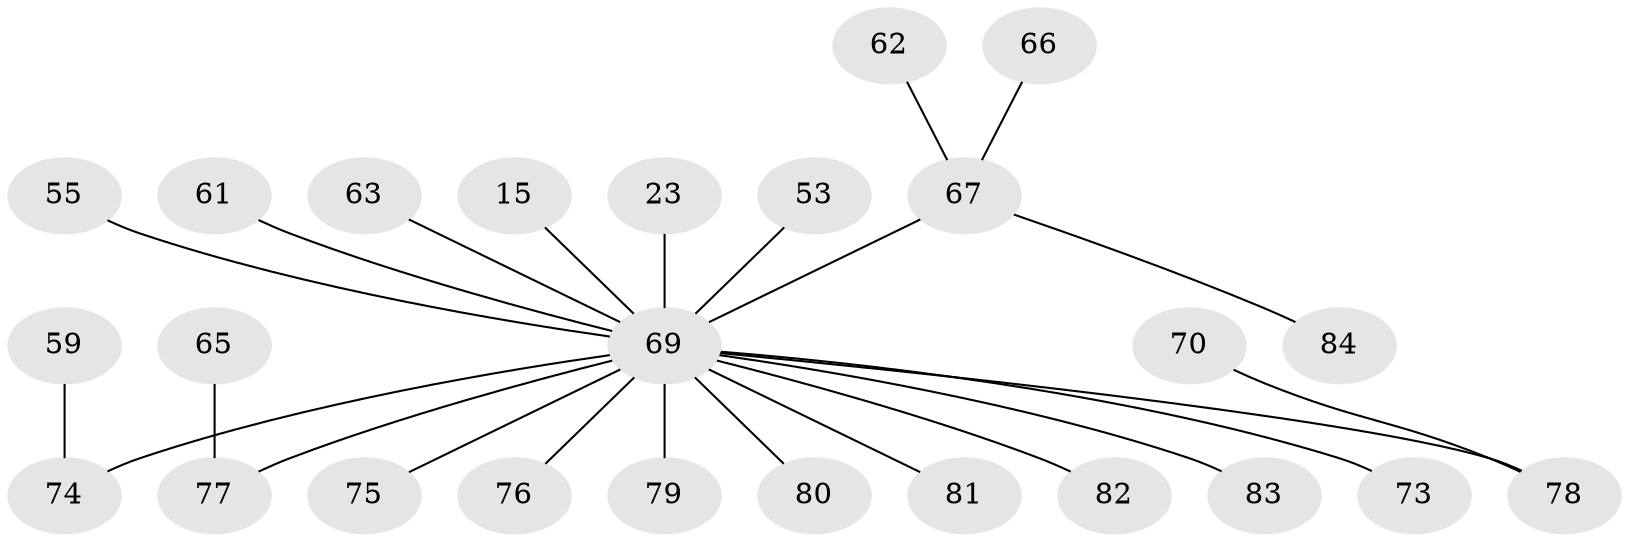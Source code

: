 // original degree distribution, {14: 0.011904761904761904, 13: 0.011904761904761904, 4: 0.05952380952380952, 34: 0.011904761904761904, 1: 0.4880952380952381, 3: 0.10714285714285714, 5: 0.05952380952380952, 2: 0.2261904761904762, 6: 0.023809523809523808}
// Generated by graph-tools (version 1.1) at 2025/50/03/04/25 21:50:50]
// undirected, 25 vertices, 24 edges
graph export_dot {
graph [start="1"]
  node [color=gray90,style=filled];
  15;
  23 [super="+21"];
  53;
  55;
  59;
  61;
  62;
  63;
  65;
  66;
  67 [super="+30+44+40+32+37+56+58+60"];
  69 [super="+57+4+6+11+27+36+41+43+47+49+51"];
  70;
  73 [super="+10"];
  74 [super="+50+71"];
  75 [super="+33"];
  76 [super="+45"];
  77 [super="+38+25+46+54"];
  78 [super="+13+16+20+24+72+64"];
  79 [super="+35"];
  80;
  81 [super="+31"];
  82 [super="+28"];
  83;
  84;
  15 -- 69 [weight=2];
  23 -- 69 [weight=2];
  53 -- 69;
  55 -- 69;
  59 -- 74;
  61 -- 69 [weight=2];
  62 -- 67;
  63 -- 69;
  65 -- 77;
  66 -- 67;
  67 -- 84;
  67 -- 69 [weight=7];
  69 -- 73;
  69 -- 74 [weight=5];
  69 -- 75;
  69 -- 76;
  69 -- 77 [weight=4];
  69 -- 78 [weight=8];
  69 -- 79 [weight=4];
  69 -- 80;
  69 -- 81;
  69 -- 82;
  69 -- 83;
  70 -- 78;
}
